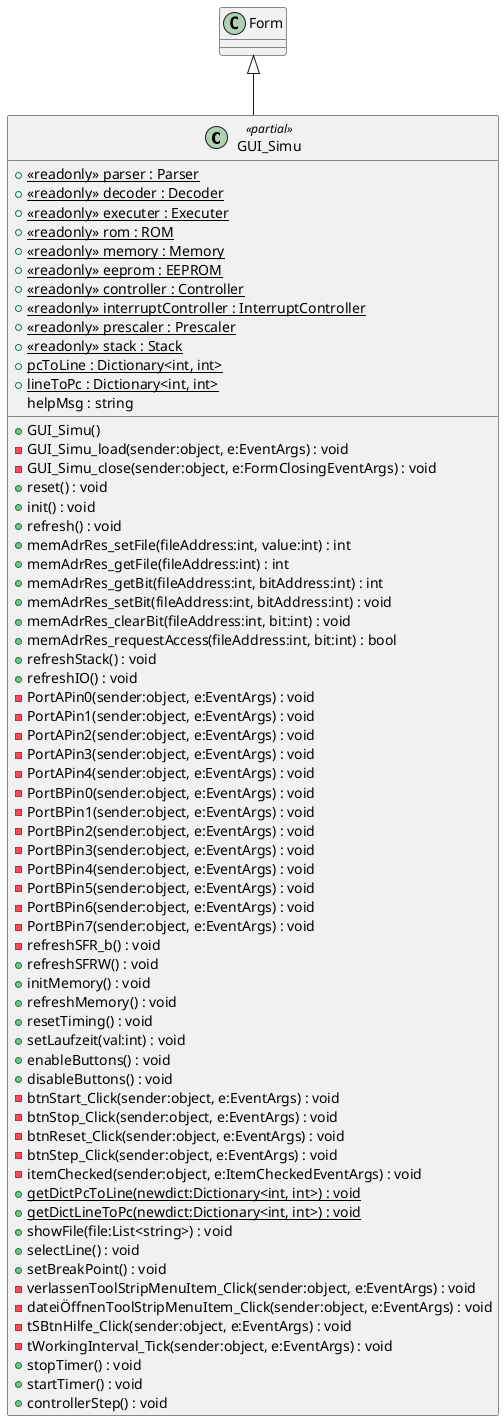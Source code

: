 @startuml
class GUI_Simu <<partial>> {
    + {static} <<readonly>> parser : Parser
    + {static} <<readonly>> decoder : Decoder
    + {static} <<readonly>> executer : Executer
    + {static} <<readonly>> rom : ROM
    + {static} <<readonly>> memory : Memory
    + {static} <<readonly>> eeprom : EEPROM
    + {static} <<readonly>> controller : Controller
    + {static} <<readonly>> interruptController : InterruptController
    + {static} <<readonly>> prescaler : Prescaler
    + {static} <<readonly>> stack : Stack
    + {static} pcToLine : Dictionary<int, int>
    + {static} lineToPc : Dictionary<int, int>
    helpMsg : string
    + GUI_Simu()
    - GUI_Simu_load(sender:object, e:EventArgs) : void
    - GUI_Simu_close(sender:object, e:FormClosingEventArgs) : void
    + reset() : void
    + init() : void
    + refresh() : void
    + memAdrRes_setFile(fileAddress:int, value:int) : int
    + memAdrRes_getFile(fileAddress:int) : int
    + memAdrRes_getBit(fileAddress:int, bitAddress:int) : int
    + memAdrRes_setBit(fileAddress:int, bitAddress:int) : void
    + memAdrRes_clearBit(fileAddress:int, bit:int) : void
    + memAdrRes_requestAccess(fileAddress:int, bit:int) : bool
    + refreshStack() : void
    + refreshIO() : void
    - PortAPin0(sender:object, e:EventArgs) : void
    - PortAPin1(sender:object, e:EventArgs) : void
    - PortAPin2(sender:object, e:EventArgs) : void
    - PortAPin3(sender:object, e:EventArgs) : void
    - PortAPin4(sender:object, e:EventArgs) : void
    - PortBPin0(sender:object, e:EventArgs) : void
    - PortBPin1(sender:object, e:EventArgs) : void
    - PortBPin2(sender:object, e:EventArgs) : void
    - PortBPin3(sender:object, e:EventArgs) : void
    - PortBPin4(sender:object, e:EventArgs) : void
    - PortBPin5(sender:object, e:EventArgs) : void
    - PortBPin6(sender:object, e:EventArgs) : void
    - PortBPin7(sender:object, e:EventArgs) : void
    - refreshSFR_b() : void
    + refreshSFRW() : void
    + initMemory() : void
    + refreshMemory() : void
    + resetTiming() : void
    + setLaufzeit(val:int) : void
    + enableButtons() : void
    + disableButtons() : void
    - btnStart_Click(sender:object, e:EventArgs) : void
    - btnStop_Click(sender:object, e:EventArgs) : void
    - btnReset_Click(sender:object, e:EventArgs) : void
    - btnStep_Click(sender:object, e:EventArgs) : void
    - itemChecked(sender:object, e:ItemCheckedEventArgs) : void
    + {static} getDictPcToLine(newdict:Dictionary<int, int>) : void
    + {static} getDictLineToPc(newdict:Dictionary<int, int>) : void
    + showFile(file:List<string>) : void
    + selectLine() : void
    + setBreakPoint() : void
    - verlassenToolStripMenuItem_Click(sender:object, e:EventArgs) : void
    - dateiÖffnenToolStripMenuItem_Click(sender:object, e:EventArgs) : void
    - tSBtnHilfe_Click(sender:object, e:EventArgs) : void
    - tWorkingInterval_Tick(sender:object, e:EventArgs) : void
    + stopTimer() : void
    + startTimer() : void
    + controllerStep() : void
}
Form <|-- GUI_Simu
@enduml
